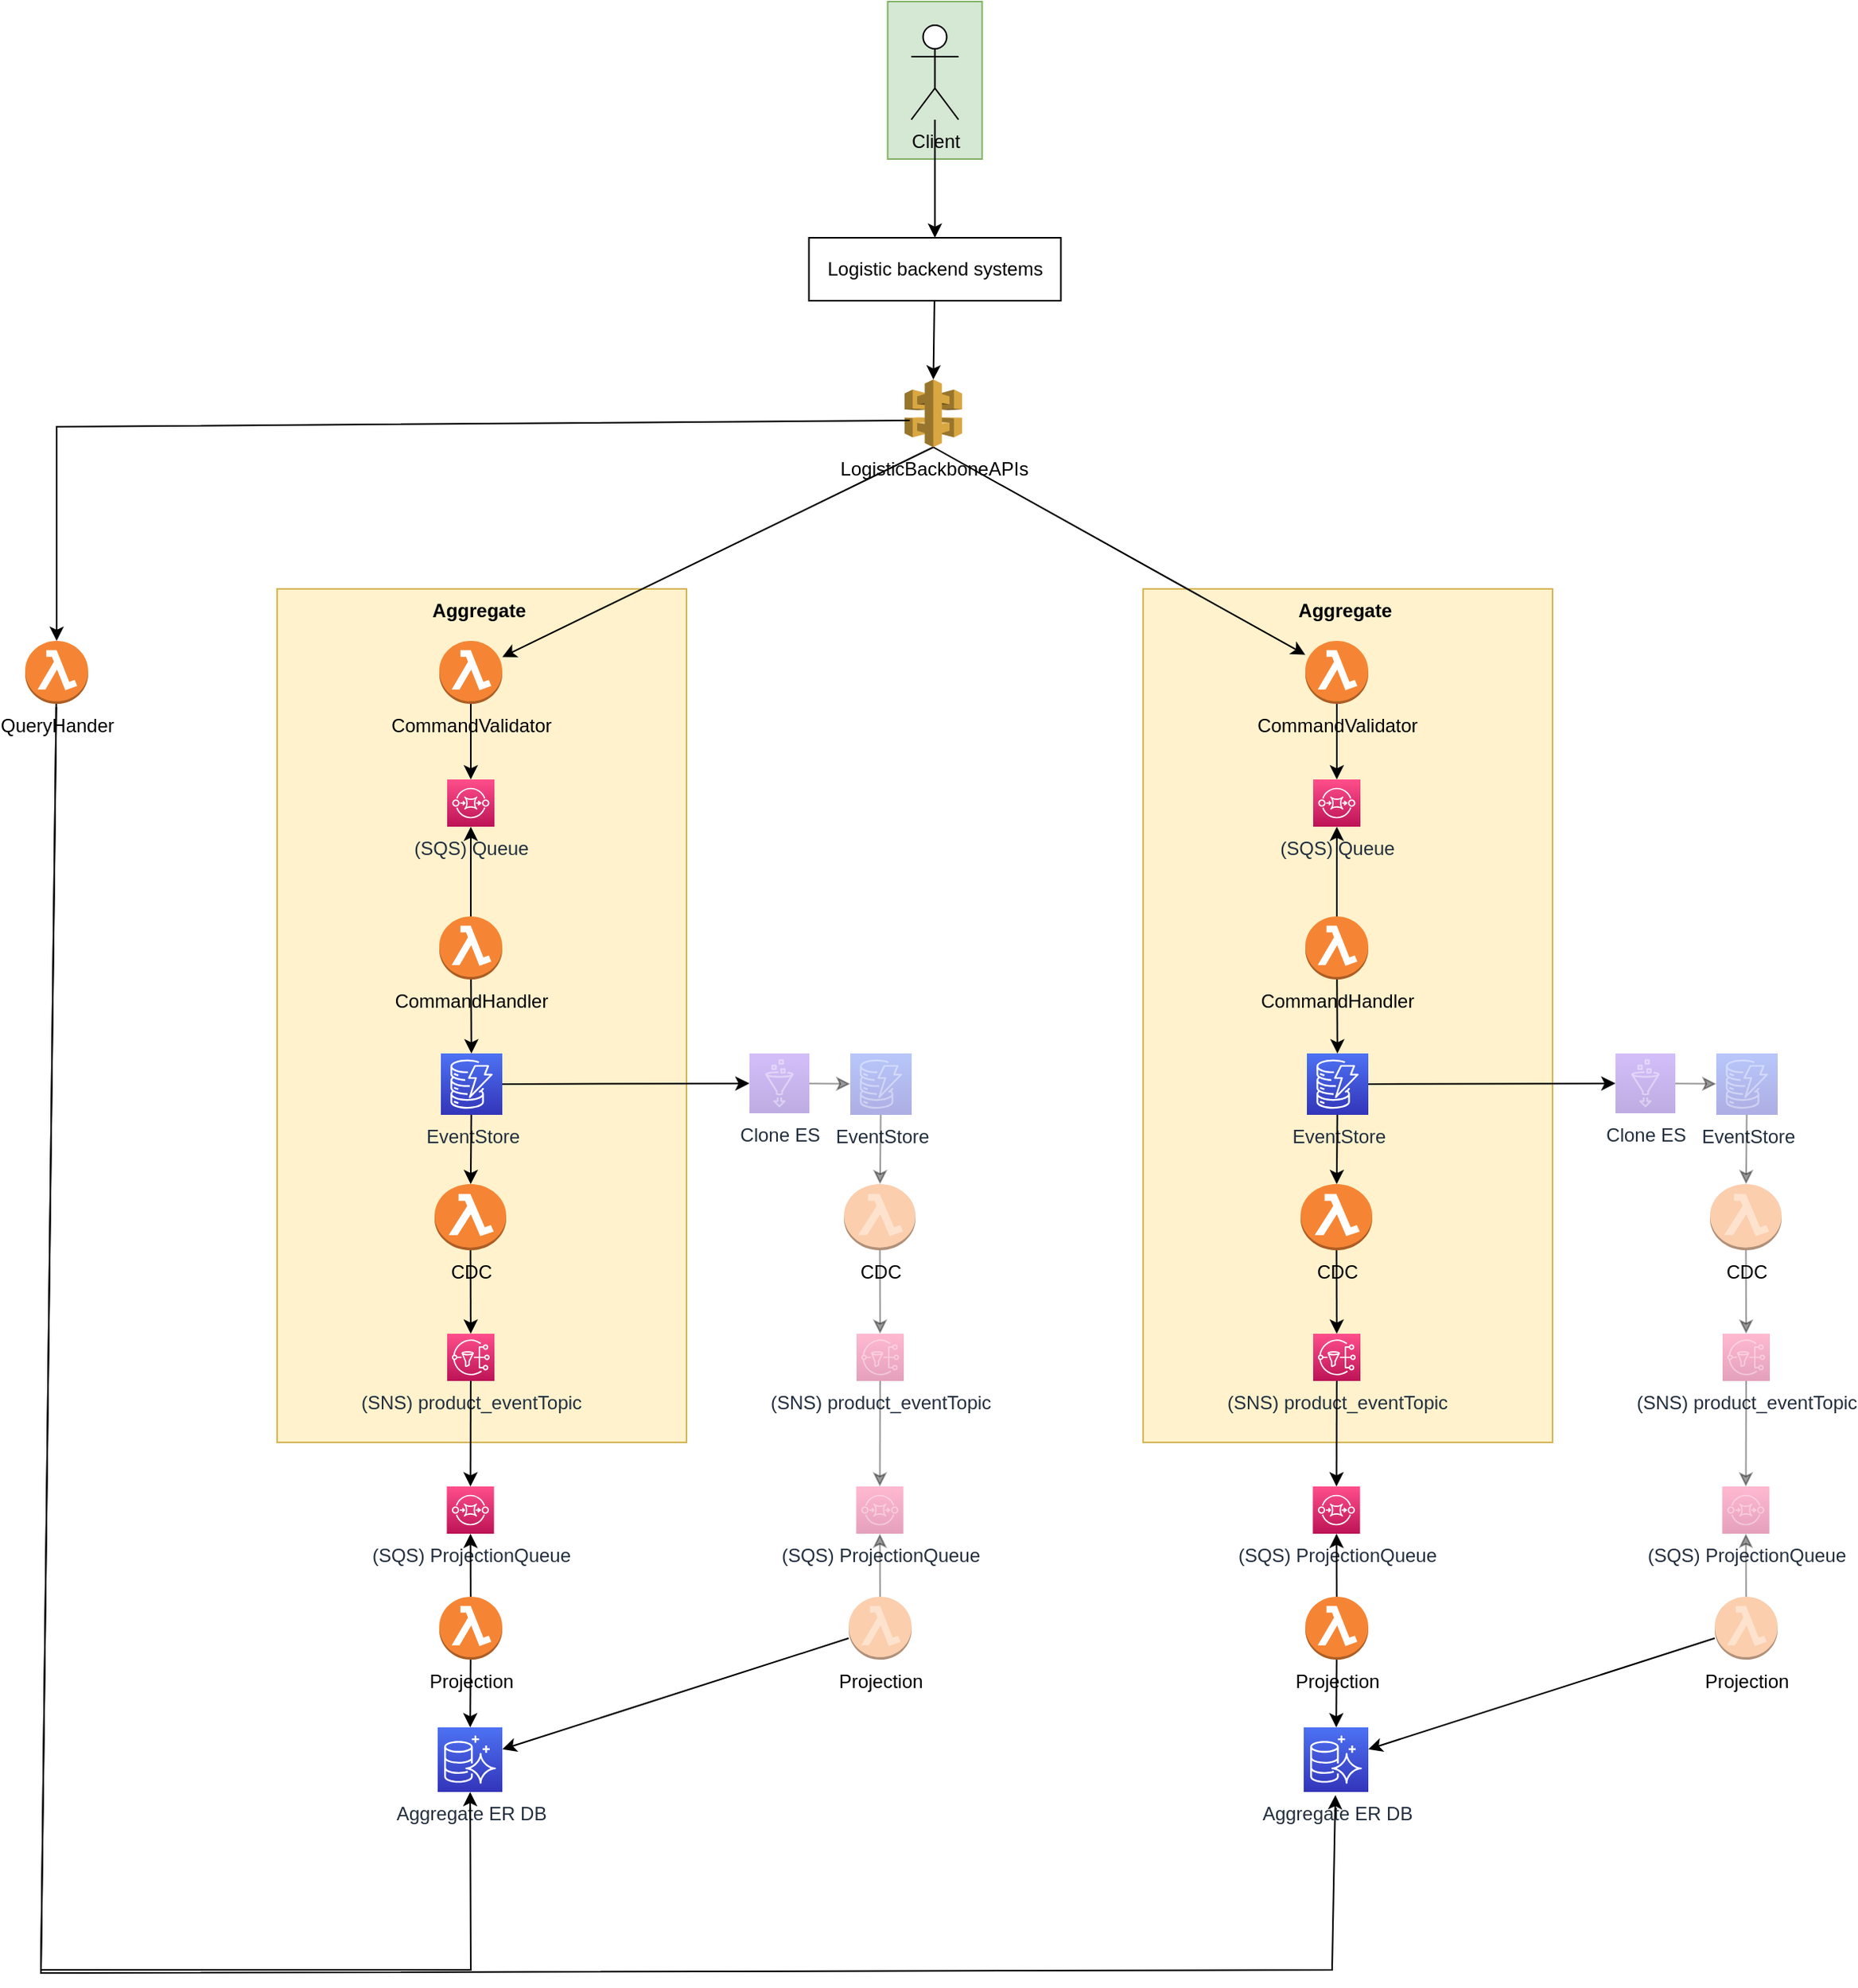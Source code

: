 <mxfile version="20.8.16" type="device" pages="3"><diagram id="5x2kywUxMenkvw83CUvy" name="HLA"><mxGraphModel dx="2261" dy="2048" grid="1" gridSize="10" guides="1" tooltips="1" connect="1" arrows="1" fold="1" page="1" pageScale="1" pageWidth="827" pageHeight="1169" math="0" shadow="0"><root><mxCell id="0"/><mxCell id="1" parent="0"/><mxCell id="TrUl5Dyiz0n0ba_ue9-3-1" value="" style="rounded=0;whiteSpace=wrap;html=1;verticalAlign=top;fillColor=#d5e8d4;strokeColor=#82b366;align=center;fontStyle=1" parent="1" vertex="1"><mxGeometry x="417.75" y="-40" width="60" height="100" as="geometry"/></mxCell><mxCell id="TrUl5Dyiz0n0ba_ue9-3-2" value="Logistic backend systems" style="rounded=0;whiteSpace=wrap;html=1;verticalAlign=middle;" parent="1" vertex="1"><mxGeometry x="367.75" y="110" width="160" height="40" as="geometry"/></mxCell><mxCell id="TrUl5Dyiz0n0ba_ue9-3-3" value="" style="edgeStyle=orthogonalEdgeStyle;rounded=0;orthogonalLoop=1;jettySize=auto;html=1;" parent="1" source="TrUl5Dyiz0n0ba_ue9-3-4" target="TrUl5Dyiz0n0ba_ue9-3-2" edge="1"><mxGeometry relative="1" as="geometry"/></mxCell><mxCell id="TrUl5Dyiz0n0ba_ue9-3-4" value="Client" style="shape=umlActor;verticalLabelPosition=bottom;verticalAlign=top;html=1;outlineConnect=0;labelBackgroundColor=none;fontSize=12;fontColor=#020302;" parent="1" vertex="1"><mxGeometry x="432.75" y="-25" width="30" height="60" as="geometry"/></mxCell><mxCell id="TrUl5Dyiz0n0ba_ue9-3-5" value="&lt;div style=&quot;&quot;&gt;&lt;span style=&quot;&quot;&gt;Aggregate&amp;nbsp;&lt;/span&gt;&lt;/div&gt;" style="rounded=0;whiteSpace=wrap;html=1;align=center;verticalAlign=top;labelBackgroundColor=none;fillColor=#fff2cc;strokeColor=#d6b656;fontStyle=1" parent="1" vertex="1"><mxGeometry x="30" y="333" width="260" height="542" as="geometry"/></mxCell><mxCell id="TrUl5Dyiz0n0ba_ue9-3-6" value="CDC" style="outlineConnect=0;dashed=0;verticalLabelPosition=bottom;verticalAlign=top;align=center;html=1;shape=mxgraph.aws3.lambda_function;fillColor=#F58534;gradientColor=none;" parent="1" vertex="1"><mxGeometry x="130" y="711" width="45.5" height="42" as="geometry"/></mxCell><mxCell id="TrUl5Dyiz0n0ba_ue9-3-7" value="CommandValidator" style="outlineConnect=0;dashed=0;verticalLabelPosition=bottom;verticalAlign=top;align=center;html=1;shape=mxgraph.aws3.lambda_function;fillColor=#F58534;gradientColor=none;" parent="1" vertex="1"><mxGeometry x="133" y="366" width="40" height="40" as="geometry"/></mxCell><mxCell id="TrUl5Dyiz0n0ba_ue9-3-8" value="(SQS) Queue" style="sketch=0;points=[[0,0,0],[0.25,0,0],[0.5,0,0],[0.75,0,0],[1,0,0],[0,1,0],[0.25,1,0],[0.5,1,0],[0.75,1,0],[1,1,0],[0,0.25,0],[0,0.5,0],[0,0.75,0],[1,0.25,0],[1,0.5,0],[1,0.75,0]];outlineConnect=0;fontColor=#232F3E;gradientColor=#FF4F8B;gradientDirection=north;fillColor=#BC1356;strokeColor=#ffffff;dashed=0;verticalLabelPosition=bottom;verticalAlign=top;align=center;html=1;fontSize=12;fontStyle=0;aspect=fixed;shape=mxgraph.aws4.resourceIcon;resIcon=mxgraph.aws4.sqs;" parent="1" vertex="1"><mxGeometry x="138" y="454" width="30" height="30" as="geometry"/></mxCell><mxCell id="TrUl5Dyiz0n0ba_ue9-3-9" value="(SNS) product_eventTopic" style="sketch=0;points=[[0,0,0],[0.25,0,0],[0.5,0,0],[0.75,0,0],[1,0,0],[0,1,0],[0.25,1,0],[0.5,1,0],[0.75,1,0],[1,1,0],[0,0.25,0],[0,0.5,0],[0,0.75,0],[1,0.25,0],[1,0.5,0],[1,0.75,0]];outlineConnect=0;fontColor=#232F3E;gradientColor=#FF4F8B;gradientDirection=north;fillColor=#BC1356;strokeColor=#ffffff;dashed=0;verticalLabelPosition=bottom;verticalAlign=top;align=center;html=1;fontSize=12;fontStyle=0;aspect=fixed;shape=mxgraph.aws4.resourceIcon;resIcon=mxgraph.aws4.sns;" parent="1" vertex="1"><mxGeometry x="138" y="806" width="30" height="30" as="geometry"/></mxCell><mxCell id="TrUl5Dyiz0n0ba_ue9-3-10" value="" style="endArrow=classic;html=1;rounded=0;exitX=0.5;exitY=1;exitDx=0;exitDy=0;exitPerimeter=0;" parent="1" source="TrUl5Dyiz0n0ba_ue9-3-13" target="TrUl5Dyiz0n0ba_ue9-3-7" edge="1"><mxGeometry width="50" height="50" relative="1" as="geometry"><mxPoint x="240" y="630" as="sourcePoint"/><mxPoint x="290" y="580" as="targetPoint"/></mxGeometry></mxCell><mxCell id="TrUl5Dyiz0n0ba_ue9-3-11" style="edgeStyle=orthogonalEdgeStyle;rounded=0;orthogonalLoop=1;jettySize=auto;html=1;exitX=0.5;exitY=1;exitDx=0;exitDy=0;" parent="1" edge="1"><mxGeometry relative="1" as="geometry"><mxPoint x="405" y="430" as="sourcePoint"/><mxPoint x="405" y="430" as="targetPoint"/></mxGeometry></mxCell><mxCell id="TrUl5Dyiz0n0ba_ue9-3-12" value="CommandHandler" style="outlineConnect=0;dashed=0;verticalLabelPosition=bottom;verticalAlign=top;align=center;html=1;shape=mxgraph.aws3.lambda_function;fillColor=#F58534;gradientColor=none;" parent="1" vertex="1"><mxGeometry x="133" y="541" width="40" height="40" as="geometry"/></mxCell><mxCell id="TrUl5Dyiz0n0ba_ue9-3-13" value="LogisticBackboneAPIs" style="outlineConnect=0;dashed=0;verticalLabelPosition=bottom;verticalAlign=top;align=center;html=1;shape=mxgraph.aws3.api_gateway;fillColor=#D9A741;gradientColor=none;" parent="1" vertex="1"><mxGeometry x="428.5" y="200" width="36.5" height="43" as="geometry"/></mxCell><mxCell id="TrUl5Dyiz0n0ba_ue9-3-14" value="" style="endArrow=classic;html=1;rounded=0;entryX=0.5;entryY=0;entryDx=0;entryDy=0;entryPerimeter=0;" parent="1" source="TrUl5Dyiz0n0ba_ue9-3-2" target="TrUl5Dyiz0n0ba_ue9-3-13" edge="1"><mxGeometry width="50" height="50" relative="1" as="geometry"><mxPoint x="684.75" y="200" as="sourcePoint"/><mxPoint x="507.75" y="170" as="targetPoint"/></mxGeometry></mxCell><mxCell id="TrUl5Dyiz0n0ba_ue9-3-15" value="" style="endArrow=classic;html=1;rounded=0;" parent="1" source="TrUl5Dyiz0n0ba_ue9-3-7" target="TrUl5Dyiz0n0ba_ue9-3-8" edge="1"><mxGeometry width="50" height="50" relative="1" as="geometry"><mxPoint x="40" y="623" as="sourcePoint"/><mxPoint x="90" y="573" as="targetPoint"/></mxGeometry></mxCell><mxCell id="TrUl5Dyiz0n0ba_ue9-3-17" value="" style="endArrow=classic;html=1;rounded=0;" parent="1" source="TrUl5Dyiz0n0ba_ue9-3-12" target="TrUl5Dyiz0n0ba_ue9-3-8" edge="1"><mxGeometry width="50" height="50" relative="1" as="geometry"><mxPoint x="200" y="667" as="sourcePoint"/><mxPoint x="250" y="617" as="targetPoint"/></mxGeometry></mxCell><mxCell id="TrUl5Dyiz0n0ba_ue9-3-18" value="EventStore" style="sketch=0;points=[[0,0,0],[0.25,0,0],[0.5,0,0],[0.75,0,0],[1,0,0],[0,1,0],[0.25,1,0],[0.5,1,0],[0.75,1,0],[1,1,0],[0,0.25,0],[0,0.5,0],[0,0.75,0],[1,0.25,0],[1,0.5,0],[1,0.75,0]];outlineConnect=0;fontColor=#232F3E;gradientColor=#4D72F3;gradientDirection=north;fillColor=#3334B9;strokeColor=#ffffff;dashed=0;verticalLabelPosition=bottom;verticalAlign=top;align=center;html=1;fontSize=12;fontStyle=0;aspect=fixed;shape=mxgraph.aws4.resourceIcon;resIcon=mxgraph.aws4.dynamodb;" parent="1" vertex="1"><mxGeometry x="134" y="628" width="39" height="39" as="geometry"/></mxCell><mxCell id="TrUl5Dyiz0n0ba_ue9-3-19" value="" style="endArrow=classic;html=1;rounded=0;" parent="1" source="TrUl5Dyiz0n0ba_ue9-3-12" target="TrUl5Dyiz0n0ba_ue9-3-18" edge="1"><mxGeometry width="50" height="50" relative="1" as="geometry"><mxPoint x="280" y="733" as="sourcePoint"/><mxPoint x="330" y="683" as="targetPoint"/></mxGeometry></mxCell><mxCell id="TrUl5Dyiz0n0ba_ue9-3-20" value="" style="endArrow=classic;html=1;rounded=0;" parent="1" source="TrUl5Dyiz0n0ba_ue9-3-18" target="TrUl5Dyiz0n0ba_ue9-3-6" edge="1"><mxGeometry width="50" height="50" relative="1" as="geometry"><mxPoint x="240" y="784" as="sourcePoint"/><mxPoint x="290" y="734" as="targetPoint"/></mxGeometry></mxCell><mxCell id="TrUl5Dyiz0n0ba_ue9-3-21" value="" style="endArrow=classic;html=1;rounded=0;" parent="1" source="TrUl5Dyiz0n0ba_ue9-3-6" target="TrUl5Dyiz0n0ba_ue9-3-9" edge="1"><mxGeometry width="50" height="50" relative="1" as="geometry"><mxPoint x="290" y="834" as="sourcePoint"/><mxPoint x="340" y="784" as="targetPoint"/></mxGeometry></mxCell><mxCell id="TrUl5Dyiz0n0ba_ue9-3-27" value="Aggregate ER DB" style="sketch=0;points=[[0,0,0],[0.25,0,0],[0.5,0,0],[0.75,0,0],[1,0,0],[0,1,0],[0.25,1,0],[0.5,1,0],[0.75,1,0],[1,1,0],[0,0.25,0],[0,0.5,0],[0,0.75,0],[1,0.25,0],[1,0.5,0],[1,0.75,0]];outlineConnect=0;fontColor=#232F3E;gradientColor=#4D72F3;gradientDirection=north;fillColor=#3334B9;strokeColor=#ffffff;dashed=0;verticalLabelPosition=bottom;verticalAlign=top;align=center;html=1;fontSize=12;fontStyle=0;aspect=fixed;shape=mxgraph.aws4.resourceIcon;resIcon=mxgraph.aws4.aurora;" parent="1" vertex="1"><mxGeometry x="132" y="1056" width="41" height="41" as="geometry"/></mxCell><mxCell id="TrUl5Dyiz0n0ba_ue9-3-29" value="Projection" style="outlineConnect=0;dashed=0;verticalLabelPosition=bottom;verticalAlign=top;align=center;html=1;shape=mxgraph.aws3.lambda_function;fillColor=#F58534;gradientColor=none;" parent="1" vertex="1"><mxGeometry x="133" y="973" width="40" height="40" as="geometry"/></mxCell><mxCell id="TrUl5Dyiz0n0ba_ue9-3-30" value="(SQS) ProjectionQueue" style="sketch=0;points=[[0,0,0],[0.25,0,0],[0.5,0,0],[0.75,0,0],[1,0,0],[0,1,0],[0.25,1,0],[0.5,1,0],[0.75,1,0],[1,1,0],[0,0.25,0],[0,0.5,0],[0,0.75,0],[1,0.25,0],[1,0.5,0],[1,0.75,0]];outlineConnect=0;fontColor=#232F3E;gradientColor=#FF4F8B;gradientDirection=north;fillColor=#BC1356;strokeColor=#ffffff;dashed=0;verticalLabelPosition=bottom;verticalAlign=top;align=center;html=1;fontSize=12;fontStyle=0;aspect=fixed;shape=mxgraph.aws4.resourceIcon;resIcon=mxgraph.aws4.sqs;" parent="1" vertex="1"><mxGeometry x="137.75" y="903" width="30" height="30" as="geometry"/></mxCell><mxCell id="TrUl5Dyiz0n0ba_ue9-3-32" value="" style="endArrow=classic;html=1;rounded=0;" parent="1" source="TrUl5Dyiz0n0ba_ue9-3-9" target="TrUl5Dyiz0n0ba_ue9-3-30" edge="1"><mxGeometry width="50" height="50" relative="1" as="geometry"><mxPoint x="-180" y="893" as="sourcePoint"/><mxPoint x="-130" y="843" as="targetPoint"/></mxGeometry></mxCell><mxCell id="TrUl5Dyiz0n0ba_ue9-3-33" value="" style="endArrow=classic;html=1;rounded=0;" parent="1" source="TrUl5Dyiz0n0ba_ue9-3-29" target="TrUl5Dyiz0n0ba_ue9-3-30" edge="1"><mxGeometry width="50" height="50" relative="1" as="geometry"><mxPoint x="-120" y="893" as="sourcePoint"/><mxPoint x="-70" y="843" as="targetPoint"/></mxGeometry></mxCell><mxCell id="TrUl5Dyiz0n0ba_ue9-3-34" value="" style="endArrow=classic;html=1;rounded=0;" parent="1" source="TrUl5Dyiz0n0ba_ue9-3-29" target="TrUl5Dyiz0n0ba_ue9-3-27" edge="1"><mxGeometry width="50" height="50" relative="1" as="geometry"><mxPoint x="-50" y="1133" as="sourcePoint"/><mxPoint y="1083" as="targetPoint"/></mxGeometry></mxCell><mxCell id="TrUl5Dyiz0n0ba_ue9-3-56" value="CDC" style="outlineConnect=0;dashed=0;verticalLabelPosition=bottom;verticalAlign=top;align=center;html=1;shape=mxgraph.aws3.lambda_function;fillColor=#F58534;gradientColor=none;opacity=40;" parent="1" vertex="1"><mxGeometry x="390" y="711" width="45.5" height="42" as="geometry"/></mxCell><mxCell id="TrUl5Dyiz0n0ba_ue9-3-57" value="(SNS) product_eventTopic" style="sketch=0;points=[[0,0,0],[0.25,0,0],[0.5,0,0],[0.75,0,0],[1,0,0],[0,1,0],[0.25,1,0],[0.5,1,0],[0.75,1,0],[1,1,0],[0,0.25,0],[0,0.5,0],[0,0.75,0],[1,0.25,0],[1,0.5,0],[1,0.75,0]];outlineConnect=0;fontColor=#232F3E;gradientColor=#FF4F8B;gradientDirection=north;fillColor=#BC1356;strokeColor=#ffffff;dashed=0;verticalLabelPosition=bottom;verticalAlign=top;align=center;html=1;fontSize=12;fontStyle=0;aspect=fixed;shape=mxgraph.aws4.resourceIcon;resIcon=mxgraph.aws4.sns;opacity=40;" parent="1" vertex="1"><mxGeometry x="398" y="806" width="30" height="30" as="geometry"/></mxCell><mxCell id="TrUl5Dyiz0n0ba_ue9-3-58" value="EventStore" style="sketch=0;points=[[0,0,0],[0.25,0,0],[0.5,0,0],[0.75,0,0],[1,0,0],[0,1,0],[0.25,1,0],[0.5,1,0],[0.75,1,0],[1,1,0],[0,0.25,0],[0,0.5,0],[0,0.75,0],[1,0.25,0],[1,0.5,0],[1,0.75,0]];outlineConnect=0;fontColor=#232F3E;gradientColor=#4D72F3;gradientDirection=north;fillColor=#3334B9;strokeColor=#ffffff;dashed=0;verticalLabelPosition=bottom;verticalAlign=top;align=center;html=1;fontSize=12;fontStyle=0;aspect=fixed;shape=mxgraph.aws4.resourceIcon;resIcon=mxgraph.aws4.dynamodb;opacity=40;" parent="1" vertex="1"><mxGeometry x="394" y="628" width="39" height="39" as="geometry"/></mxCell><mxCell id="TrUl5Dyiz0n0ba_ue9-3-59" value="" style="endArrow=classic;html=1;rounded=0;opacity=40;" parent="1" source="TrUl5Dyiz0n0ba_ue9-3-58" target="TrUl5Dyiz0n0ba_ue9-3-56" edge="1"><mxGeometry width="50" height="50" relative="1" as="geometry"><mxPoint x="500" y="784" as="sourcePoint"/><mxPoint x="550" y="734" as="targetPoint"/></mxGeometry></mxCell><mxCell id="TrUl5Dyiz0n0ba_ue9-3-60" value="" style="endArrow=classic;html=1;rounded=0;opacity=40;" parent="1" source="TrUl5Dyiz0n0ba_ue9-3-56" target="TrUl5Dyiz0n0ba_ue9-3-57" edge="1"><mxGeometry width="50" height="50" relative="1" as="geometry"><mxPoint x="550" y="834" as="sourcePoint"/><mxPoint x="600" y="784" as="targetPoint"/></mxGeometry></mxCell><mxCell id="TrUl5Dyiz0n0ba_ue9-3-61" value="Projection" style="outlineConnect=0;dashed=0;verticalLabelPosition=bottom;verticalAlign=top;align=center;html=1;shape=mxgraph.aws3.lambda_function;fillColor=#F58534;gradientColor=none;opacity=40;" parent="1" vertex="1"><mxGeometry x="393" y="973" width="40" height="40" as="geometry"/></mxCell><mxCell id="TrUl5Dyiz0n0ba_ue9-3-62" value="(SQS) ProjectionQueue" style="sketch=0;points=[[0,0,0],[0.25,0,0],[0.5,0,0],[0.75,0,0],[1,0,0],[0,1,0],[0.25,1,0],[0.5,1,0],[0.75,1,0],[1,1,0],[0,0.25,0],[0,0.5,0],[0,0.75,0],[1,0.25,0],[1,0.5,0],[1,0.75,0]];outlineConnect=0;fontColor=#232F3E;gradientColor=#FF4F8B;gradientDirection=north;fillColor=#BC1356;strokeColor=#ffffff;dashed=0;verticalLabelPosition=bottom;verticalAlign=top;align=center;html=1;fontSize=12;fontStyle=0;aspect=fixed;shape=mxgraph.aws4.resourceIcon;resIcon=mxgraph.aws4.sqs;opacity=40;" parent="1" vertex="1"><mxGeometry x="397.75" y="903" width="30" height="30" as="geometry"/></mxCell><mxCell id="TrUl5Dyiz0n0ba_ue9-3-63" value="" style="endArrow=classic;html=1;rounded=0;opacity=40;" parent="1" source="TrUl5Dyiz0n0ba_ue9-3-57" target="TrUl5Dyiz0n0ba_ue9-3-62" edge="1"><mxGeometry width="50" height="50" relative="1" as="geometry"><mxPoint x="80" y="893" as="sourcePoint"/><mxPoint x="130" y="843" as="targetPoint"/></mxGeometry></mxCell><mxCell id="TrUl5Dyiz0n0ba_ue9-3-64" value="" style="endArrow=classic;html=1;rounded=0;opacity=40;" parent="1" source="TrUl5Dyiz0n0ba_ue9-3-61" target="TrUl5Dyiz0n0ba_ue9-3-62" edge="1"><mxGeometry width="50" height="50" relative="1" as="geometry"><mxPoint x="140" y="893" as="sourcePoint"/><mxPoint x="190" y="843" as="targetPoint"/></mxGeometry></mxCell><mxCell id="TrUl5Dyiz0n0ba_ue9-3-65" value="Clone ES" style="sketch=0;points=[[0,0,0],[0.25,0,0],[0.5,0,0],[0.75,0,0],[1,0,0],[0,1,0],[0.25,1,0],[0.5,1,0],[0.75,1,0],[1,1,0],[0,0.25,0],[0,0.5,0],[0,0.75,0],[1,0.25,0],[1,0.5,0],[1,0.75,0]];outlineConnect=0;fontColor=#232F3E;gradientColor=#945DF2;gradientDirection=north;fillColor=#5A30B5;strokeColor=#ffffff;dashed=0;verticalLabelPosition=bottom;verticalAlign=top;align=center;html=1;fontSize=12;fontStyle=0;aspect=fixed;shape=mxgraph.aws4.resourceIcon;resIcon=mxgraph.aws4.glue;opacity=40;" parent="1" vertex="1"><mxGeometry x="330" y="628" width="38" height="38" as="geometry"/></mxCell><mxCell id="TrUl5Dyiz0n0ba_ue9-3-66" value="" style="endArrow=classic;html=1;rounded=0;opacity=40;" parent="1" source="TrUl5Dyiz0n0ba_ue9-3-65" target="TrUl5Dyiz0n0ba_ue9-3-58" edge="1"><mxGeometry width="50" height="50" relative="1" as="geometry"><mxPoint x="480" y="570" as="sourcePoint"/><mxPoint x="530" y="520" as="targetPoint"/></mxGeometry></mxCell><mxCell id="TrUl5Dyiz0n0ba_ue9-3-67" value="" style="endArrow=classic;html=1;rounded=0;" parent="1" source="TrUl5Dyiz0n0ba_ue9-3-18" target="TrUl5Dyiz0n0ba_ue9-3-65" edge="1"><mxGeometry width="50" height="50" relative="1" as="geometry"><mxPoint x="-80" y="530" as="sourcePoint"/><mxPoint x="-30" y="480" as="targetPoint"/></mxGeometry></mxCell><mxCell id="TrUl5Dyiz0n0ba_ue9-3-68" value="" style="endArrow=classic;html=1;rounded=0;" parent="1" source="TrUl5Dyiz0n0ba_ue9-3-61" target="TrUl5Dyiz0n0ba_ue9-3-27" edge="1"><mxGeometry width="50" height="50" relative="1" as="geometry"><mxPoint x="-50" y="1110" as="sourcePoint"/><mxPoint y="1060" as="targetPoint"/></mxGeometry></mxCell><mxCell id="EmPoF6ErHUdxnVNqhUAB-1" value="QueryHander" style="outlineConnect=0;dashed=0;verticalLabelPosition=bottom;verticalAlign=top;align=center;html=1;shape=mxgraph.aws3.lambda_function;fillColor=#F58534;gradientColor=none;" parent="1" vertex="1"><mxGeometry x="-130" y="366" width="40" height="40" as="geometry"/></mxCell><mxCell id="EmPoF6ErHUdxnVNqhUAB-2" value="" style="endArrow=classic;html=1;rounded=0;exitX=0.089;exitY=0.605;exitDx=0;exitDy=0;exitPerimeter=0;" parent="1" source="TrUl5Dyiz0n0ba_ue9-3-13" target="EmPoF6ErHUdxnVNqhUAB-1" edge="1"><mxGeometry width="50" height="50" relative="1" as="geometry"><mxPoint x="-150" y="290" as="sourcePoint"/><mxPoint x="-100" y="240" as="targetPoint"/><Array as="points"><mxPoint x="-110" y="230"/></Array></mxGeometry></mxCell><mxCell id="EmPoF6ErHUdxnVNqhUAB-3" value="" style="endArrow=classic;html=1;rounded=0;" parent="1" source="EmPoF6ErHUdxnVNqhUAB-1" target="TrUl5Dyiz0n0ba_ue9-3-27" edge="1"><mxGeometry width="50" height="50" relative="1" as="geometry"><mxPoint x="-200" y="690" as="sourcePoint"/><mxPoint x="-150" y="640" as="targetPoint"/><Array as="points"><mxPoint x="-120" y="1210"/><mxPoint x="153" y="1210"/></Array></mxGeometry></mxCell><mxCell id="EmPoF6ErHUdxnVNqhUAB-4" value="&lt;div style=&quot;&quot;&gt;&lt;span style=&quot;&quot;&gt;Aggregate&amp;nbsp;&lt;/span&gt;&lt;/div&gt;" style="rounded=0;whiteSpace=wrap;html=1;align=center;verticalAlign=top;labelBackgroundColor=none;fillColor=#fff2cc;strokeColor=#d6b656;fontStyle=1" parent="1" vertex="1"><mxGeometry x="580" y="333" width="260" height="542" as="geometry"/></mxCell><mxCell id="EmPoF6ErHUdxnVNqhUAB-5" value="CDC" style="outlineConnect=0;dashed=0;verticalLabelPosition=bottom;verticalAlign=top;align=center;html=1;shape=mxgraph.aws3.lambda_function;fillColor=#F58534;gradientColor=none;" parent="1" vertex="1"><mxGeometry x="680" y="711" width="45.5" height="42" as="geometry"/></mxCell><mxCell id="EmPoF6ErHUdxnVNqhUAB-6" value="CommandValidator" style="outlineConnect=0;dashed=0;verticalLabelPosition=bottom;verticalAlign=top;align=center;html=1;shape=mxgraph.aws3.lambda_function;fillColor=#F58534;gradientColor=none;" parent="1" vertex="1"><mxGeometry x="683" y="366" width="40" height="40" as="geometry"/></mxCell><mxCell id="EmPoF6ErHUdxnVNqhUAB-7" value="(SQS) Queue" style="sketch=0;points=[[0,0,0],[0.25,0,0],[0.5,0,0],[0.75,0,0],[1,0,0],[0,1,0],[0.25,1,0],[0.5,1,0],[0.75,1,0],[1,1,0],[0,0.25,0],[0,0.5,0],[0,0.75,0],[1,0.25,0],[1,0.5,0],[1,0.75,0]];outlineConnect=0;fontColor=#232F3E;gradientColor=#FF4F8B;gradientDirection=north;fillColor=#BC1356;strokeColor=#ffffff;dashed=0;verticalLabelPosition=bottom;verticalAlign=top;align=center;html=1;fontSize=12;fontStyle=0;aspect=fixed;shape=mxgraph.aws4.resourceIcon;resIcon=mxgraph.aws4.sqs;" parent="1" vertex="1"><mxGeometry x="688" y="454" width="30" height="30" as="geometry"/></mxCell><mxCell id="EmPoF6ErHUdxnVNqhUAB-8" value="(SNS) product_eventTopic" style="sketch=0;points=[[0,0,0],[0.25,0,0],[0.5,0,0],[0.75,0,0],[1,0,0],[0,1,0],[0.25,1,0],[0.5,1,0],[0.75,1,0],[1,1,0],[0,0.25,0],[0,0.5,0],[0,0.75,0],[1,0.25,0],[1,0.5,0],[1,0.75,0]];outlineConnect=0;fontColor=#232F3E;gradientColor=#FF4F8B;gradientDirection=north;fillColor=#BC1356;strokeColor=#ffffff;dashed=0;verticalLabelPosition=bottom;verticalAlign=top;align=center;html=1;fontSize=12;fontStyle=0;aspect=fixed;shape=mxgraph.aws4.resourceIcon;resIcon=mxgraph.aws4.sns;" parent="1" vertex="1"><mxGeometry x="688" y="806" width="30" height="30" as="geometry"/></mxCell><mxCell id="EmPoF6ErHUdxnVNqhUAB-9" style="edgeStyle=orthogonalEdgeStyle;rounded=0;orthogonalLoop=1;jettySize=auto;html=1;exitX=0.5;exitY=1;exitDx=0;exitDy=0;" parent="1" edge="1"><mxGeometry relative="1" as="geometry"><mxPoint x="955" y="430" as="sourcePoint"/><mxPoint x="955" y="430" as="targetPoint"/></mxGeometry></mxCell><mxCell id="EmPoF6ErHUdxnVNqhUAB-10" value="CommandHandler" style="outlineConnect=0;dashed=0;verticalLabelPosition=bottom;verticalAlign=top;align=center;html=1;shape=mxgraph.aws3.lambda_function;fillColor=#F58534;gradientColor=none;" parent="1" vertex="1"><mxGeometry x="683" y="541" width="40" height="40" as="geometry"/></mxCell><mxCell id="EmPoF6ErHUdxnVNqhUAB-11" value="" style="endArrow=classic;html=1;rounded=0;" parent="1" source="EmPoF6ErHUdxnVNqhUAB-6" target="EmPoF6ErHUdxnVNqhUAB-7" edge="1"><mxGeometry width="50" height="50" relative="1" as="geometry"><mxPoint x="590" y="623" as="sourcePoint"/><mxPoint x="640" y="573" as="targetPoint"/></mxGeometry></mxCell><mxCell id="EmPoF6ErHUdxnVNqhUAB-12" value="" style="endArrow=classic;html=1;rounded=0;" parent="1" source="EmPoF6ErHUdxnVNqhUAB-10" target="EmPoF6ErHUdxnVNqhUAB-7" edge="1"><mxGeometry width="50" height="50" relative="1" as="geometry"><mxPoint x="750" y="667" as="sourcePoint"/><mxPoint x="800" y="617" as="targetPoint"/></mxGeometry></mxCell><mxCell id="EmPoF6ErHUdxnVNqhUAB-13" value="EventStore" style="sketch=0;points=[[0,0,0],[0.25,0,0],[0.5,0,0],[0.75,0,0],[1,0,0],[0,1,0],[0.25,1,0],[0.5,1,0],[0.75,1,0],[1,1,0],[0,0.25,0],[0,0.5,0],[0,0.75,0],[1,0.25,0],[1,0.5,0],[1,0.75,0]];outlineConnect=0;fontColor=#232F3E;gradientColor=#4D72F3;gradientDirection=north;fillColor=#3334B9;strokeColor=#ffffff;dashed=0;verticalLabelPosition=bottom;verticalAlign=top;align=center;html=1;fontSize=12;fontStyle=0;aspect=fixed;shape=mxgraph.aws4.resourceIcon;resIcon=mxgraph.aws4.dynamodb;" parent="1" vertex="1"><mxGeometry x="684" y="628" width="39" height="39" as="geometry"/></mxCell><mxCell id="EmPoF6ErHUdxnVNqhUAB-14" value="" style="endArrow=classic;html=1;rounded=0;" parent="1" source="EmPoF6ErHUdxnVNqhUAB-10" target="EmPoF6ErHUdxnVNqhUAB-13" edge="1"><mxGeometry width="50" height="50" relative="1" as="geometry"><mxPoint x="830" y="733" as="sourcePoint"/><mxPoint x="880" y="683" as="targetPoint"/></mxGeometry></mxCell><mxCell id="EmPoF6ErHUdxnVNqhUAB-15" value="" style="endArrow=classic;html=1;rounded=0;" parent="1" source="EmPoF6ErHUdxnVNqhUAB-13" target="EmPoF6ErHUdxnVNqhUAB-5" edge="1"><mxGeometry width="50" height="50" relative="1" as="geometry"><mxPoint x="790" y="784" as="sourcePoint"/><mxPoint x="840" y="734" as="targetPoint"/></mxGeometry></mxCell><mxCell id="EmPoF6ErHUdxnVNqhUAB-16" value="" style="endArrow=classic;html=1;rounded=0;" parent="1" source="EmPoF6ErHUdxnVNqhUAB-5" target="EmPoF6ErHUdxnVNqhUAB-8" edge="1"><mxGeometry width="50" height="50" relative="1" as="geometry"><mxPoint x="840" y="834" as="sourcePoint"/><mxPoint x="890" y="784" as="targetPoint"/></mxGeometry></mxCell><mxCell id="EmPoF6ErHUdxnVNqhUAB-17" value="Aggregate ER DB" style="sketch=0;points=[[0,0,0],[0.25,0,0],[0.5,0,0],[0.75,0,0],[1,0,0],[0,1,0],[0.25,1,0],[0.5,1,0],[0.75,1,0],[1,1,0],[0,0.25,0],[0,0.5,0],[0,0.75,0],[1,0.25,0],[1,0.5,0],[1,0.75,0]];outlineConnect=0;fontColor=#232F3E;gradientColor=#4D72F3;gradientDirection=north;fillColor=#3334B9;strokeColor=#ffffff;dashed=0;verticalLabelPosition=bottom;verticalAlign=top;align=center;html=1;fontSize=12;fontStyle=0;aspect=fixed;shape=mxgraph.aws4.resourceIcon;resIcon=mxgraph.aws4.aurora;" parent="1" vertex="1"><mxGeometry x="682" y="1056" width="41" height="41" as="geometry"/></mxCell><mxCell id="EmPoF6ErHUdxnVNqhUAB-18" value="Projection" style="outlineConnect=0;dashed=0;verticalLabelPosition=bottom;verticalAlign=top;align=center;html=1;shape=mxgraph.aws3.lambda_function;fillColor=#F58534;gradientColor=none;" parent="1" vertex="1"><mxGeometry x="683" y="973" width="40" height="40" as="geometry"/></mxCell><mxCell id="EmPoF6ErHUdxnVNqhUAB-19" value="(SQS) ProjectionQueue" style="sketch=0;points=[[0,0,0],[0.25,0,0],[0.5,0,0],[0.75,0,0],[1,0,0],[0,1,0],[0.25,1,0],[0.5,1,0],[0.75,1,0],[1,1,0],[0,0.25,0],[0,0.5,0],[0,0.75,0],[1,0.25,0],[1,0.5,0],[1,0.75,0]];outlineConnect=0;fontColor=#232F3E;gradientColor=#FF4F8B;gradientDirection=north;fillColor=#BC1356;strokeColor=#ffffff;dashed=0;verticalLabelPosition=bottom;verticalAlign=top;align=center;html=1;fontSize=12;fontStyle=0;aspect=fixed;shape=mxgraph.aws4.resourceIcon;resIcon=mxgraph.aws4.sqs;" parent="1" vertex="1"><mxGeometry x="687.75" y="903" width="30" height="30" as="geometry"/></mxCell><mxCell id="EmPoF6ErHUdxnVNqhUAB-20" value="" style="endArrow=classic;html=1;rounded=0;" parent="1" source="EmPoF6ErHUdxnVNqhUAB-8" target="EmPoF6ErHUdxnVNqhUAB-19" edge="1"><mxGeometry width="50" height="50" relative="1" as="geometry"><mxPoint x="370" y="893" as="sourcePoint"/><mxPoint x="420" y="843" as="targetPoint"/></mxGeometry></mxCell><mxCell id="EmPoF6ErHUdxnVNqhUAB-21" value="" style="endArrow=classic;html=1;rounded=0;" parent="1" source="EmPoF6ErHUdxnVNqhUAB-18" target="EmPoF6ErHUdxnVNqhUAB-19" edge="1"><mxGeometry width="50" height="50" relative="1" as="geometry"><mxPoint x="430" y="893" as="sourcePoint"/><mxPoint x="480" y="843" as="targetPoint"/></mxGeometry></mxCell><mxCell id="EmPoF6ErHUdxnVNqhUAB-22" value="" style="endArrow=classic;html=1;rounded=0;" parent="1" source="EmPoF6ErHUdxnVNqhUAB-18" target="EmPoF6ErHUdxnVNqhUAB-17" edge="1"><mxGeometry width="50" height="50" relative="1" as="geometry"><mxPoint x="500" y="1133" as="sourcePoint"/><mxPoint x="550" y="1083" as="targetPoint"/></mxGeometry></mxCell><mxCell id="EmPoF6ErHUdxnVNqhUAB-23" value="CDC" style="outlineConnect=0;dashed=0;verticalLabelPosition=bottom;verticalAlign=top;align=center;html=1;shape=mxgraph.aws3.lambda_function;fillColor=#F58534;gradientColor=none;opacity=40;" parent="1" vertex="1"><mxGeometry x="940" y="711" width="45.5" height="42" as="geometry"/></mxCell><mxCell id="EmPoF6ErHUdxnVNqhUAB-24" value="(SNS) product_eventTopic" style="sketch=0;points=[[0,0,0],[0.25,0,0],[0.5,0,0],[0.75,0,0],[1,0,0],[0,1,0],[0.25,1,0],[0.5,1,0],[0.75,1,0],[1,1,0],[0,0.25,0],[0,0.5,0],[0,0.75,0],[1,0.25,0],[1,0.5,0],[1,0.75,0]];outlineConnect=0;fontColor=#232F3E;gradientColor=#FF4F8B;gradientDirection=north;fillColor=#BC1356;strokeColor=#ffffff;dashed=0;verticalLabelPosition=bottom;verticalAlign=top;align=center;html=1;fontSize=12;fontStyle=0;aspect=fixed;shape=mxgraph.aws4.resourceIcon;resIcon=mxgraph.aws4.sns;opacity=40;" parent="1" vertex="1"><mxGeometry x="948" y="806" width="30" height="30" as="geometry"/></mxCell><mxCell id="EmPoF6ErHUdxnVNqhUAB-25" value="EventStore" style="sketch=0;points=[[0,0,0],[0.25,0,0],[0.5,0,0],[0.75,0,0],[1,0,0],[0,1,0],[0.25,1,0],[0.5,1,0],[0.75,1,0],[1,1,0],[0,0.25,0],[0,0.5,0],[0,0.75,0],[1,0.25,0],[1,0.5,0],[1,0.75,0]];outlineConnect=0;fontColor=#232F3E;gradientColor=#4D72F3;gradientDirection=north;fillColor=#3334B9;strokeColor=#ffffff;dashed=0;verticalLabelPosition=bottom;verticalAlign=top;align=center;html=1;fontSize=12;fontStyle=0;aspect=fixed;shape=mxgraph.aws4.resourceIcon;resIcon=mxgraph.aws4.dynamodb;opacity=40;" parent="1" vertex="1"><mxGeometry x="944" y="628" width="39" height="39" as="geometry"/></mxCell><mxCell id="EmPoF6ErHUdxnVNqhUAB-26" value="" style="endArrow=classic;html=1;rounded=0;opacity=40;" parent="1" source="EmPoF6ErHUdxnVNqhUAB-25" target="EmPoF6ErHUdxnVNqhUAB-23" edge="1"><mxGeometry width="50" height="50" relative="1" as="geometry"><mxPoint x="1050" y="784" as="sourcePoint"/><mxPoint x="1100" y="734" as="targetPoint"/></mxGeometry></mxCell><mxCell id="EmPoF6ErHUdxnVNqhUAB-27" value="" style="endArrow=classic;html=1;rounded=0;opacity=40;" parent="1" source="EmPoF6ErHUdxnVNqhUAB-23" target="EmPoF6ErHUdxnVNqhUAB-24" edge="1"><mxGeometry width="50" height="50" relative="1" as="geometry"><mxPoint x="1100" y="834" as="sourcePoint"/><mxPoint x="1150" y="784" as="targetPoint"/></mxGeometry></mxCell><mxCell id="EmPoF6ErHUdxnVNqhUAB-28" value="Projection" style="outlineConnect=0;dashed=0;verticalLabelPosition=bottom;verticalAlign=top;align=center;html=1;shape=mxgraph.aws3.lambda_function;fillColor=#F58534;gradientColor=none;opacity=40;" parent="1" vertex="1"><mxGeometry x="943" y="973" width="40" height="40" as="geometry"/></mxCell><mxCell id="EmPoF6ErHUdxnVNqhUAB-29" value="(SQS) ProjectionQueue" style="sketch=0;points=[[0,0,0],[0.25,0,0],[0.5,0,0],[0.75,0,0],[1,0,0],[0,1,0],[0.25,1,0],[0.5,1,0],[0.75,1,0],[1,1,0],[0,0.25,0],[0,0.5,0],[0,0.75,0],[1,0.25,0],[1,0.5,0],[1,0.75,0]];outlineConnect=0;fontColor=#232F3E;gradientColor=#FF4F8B;gradientDirection=north;fillColor=#BC1356;strokeColor=#ffffff;dashed=0;verticalLabelPosition=bottom;verticalAlign=top;align=center;html=1;fontSize=12;fontStyle=0;aspect=fixed;shape=mxgraph.aws4.resourceIcon;resIcon=mxgraph.aws4.sqs;opacity=40;" parent="1" vertex="1"><mxGeometry x="947.75" y="903" width="30" height="30" as="geometry"/></mxCell><mxCell id="EmPoF6ErHUdxnVNqhUAB-30" value="" style="endArrow=classic;html=1;rounded=0;opacity=40;" parent="1" source="EmPoF6ErHUdxnVNqhUAB-24" target="EmPoF6ErHUdxnVNqhUAB-29" edge="1"><mxGeometry width="50" height="50" relative="1" as="geometry"><mxPoint x="630" y="893" as="sourcePoint"/><mxPoint x="680" y="843" as="targetPoint"/></mxGeometry></mxCell><mxCell id="EmPoF6ErHUdxnVNqhUAB-31" value="" style="endArrow=classic;html=1;rounded=0;opacity=40;" parent="1" source="EmPoF6ErHUdxnVNqhUAB-28" target="EmPoF6ErHUdxnVNqhUAB-29" edge="1"><mxGeometry width="50" height="50" relative="1" as="geometry"><mxPoint x="690" y="893" as="sourcePoint"/><mxPoint x="740" y="843" as="targetPoint"/></mxGeometry></mxCell><mxCell id="EmPoF6ErHUdxnVNqhUAB-32" value="Clone ES" style="sketch=0;points=[[0,0,0],[0.25,0,0],[0.5,0,0],[0.75,0,0],[1,0,0],[0,1,0],[0.25,1,0],[0.5,1,0],[0.75,1,0],[1,1,0],[0,0.25,0],[0,0.5,0],[0,0.75,0],[1,0.25,0],[1,0.5,0],[1,0.75,0]];outlineConnect=0;fontColor=#232F3E;gradientColor=#945DF2;gradientDirection=north;fillColor=#5A30B5;strokeColor=#ffffff;dashed=0;verticalLabelPosition=bottom;verticalAlign=top;align=center;html=1;fontSize=12;fontStyle=0;aspect=fixed;shape=mxgraph.aws4.resourceIcon;resIcon=mxgraph.aws4.glue;opacity=40;" parent="1" vertex="1"><mxGeometry x="880" y="628" width="38" height="38" as="geometry"/></mxCell><mxCell id="EmPoF6ErHUdxnVNqhUAB-33" value="" style="endArrow=classic;html=1;rounded=0;opacity=40;" parent="1" source="EmPoF6ErHUdxnVNqhUAB-32" target="EmPoF6ErHUdxnVNqhUAB-25" edge="1"><mxGeometry width="50" height="50" relative="1" as="geometry"><mxPoint x="1030" y="570" as="sourcePoint"/><mxPoint x="1080" y="520" as="targetPoint"/></mxGeometry></mxCell><mxCell id="EmPoF6ErHUdxnVNqhUAB-34" value="" style="endArrow=classic;html=1;rounded=0;" parent="1" source="EmPoF6ErHUdxnVNqhUAB-13" target="EmPoF6ErHUdxnVNqhUAB-32" edge="1"><mxGeometry width="50" height="50" relative="1" as="geometry"><mxPoint x="470" y="530" as="sourcePoint"/><mxPoint x="520" y="480" as="targetPoint"/></mxGeometry></mxCell><mxCell id="EmPoF6ErHUdxnVNqhUAB-35" value="" style="endArrow=classic;html=1;rounded=0;" parent="1" source="EmPoF6ErHUdxnVNqhUAB-28" target="EmPoF6ErHUdxnVNqhUAB-17" edge="1"><mxGeometry width="50" height="50" relative="1" as="geometry"><mxPoint x="500" y="1110" as="sourcePoint"/><mxPoint x="550" y="1060" as="targetPoint"/></mxGeometry></mxCell><mxCell id="EmPoF6ErHUdxnVNqhUAB-38" value="" style="endArrow=classic;html=1;rounded=0;exitX=0.5;exitY=1;exitDx=0;exitDy=0;exitPerimeter=0;" parent="1" source="TrUl5Dyiz0n0ba_ue9-3-13" target="EmPoF6ErHUdxnVNqhUAB-6" edge="1"><mxGeometry width="50" height="50" relative="1" as="geometry"><mxPoint x="660" y="220" as="sourcePoint"/><mxPoint x="710" y="170" as="targetPoint"/></mxGeometry></mxCell><mxCell id="EmPoF6ErHUdxnVNqhUAB-39" value="" style="endArrow=classic;html=1;rounded=0;" parent="1" edge="1"><mxGeometry width="50" height="50" relative="1" as="geometry"><mxPoint x="-110.243" y="408" as="sourcePoint"/><mxPoint x="702.085" y="1099" as="targetPoint"/><Array as="points"><mxPoint x="-120" y="1212"/><mxPoint x="700" y="1210"/></Array></mxGeometry></mxCell></root></mxGraphModel></diagram><diagram name="AS-IS" id="_CorrVNW43J30IzqtoHq"><mxGraphModel dx="2261" dy="879" grid="1" gridSize="10" guides="1" tooltips="1" connect="1" arrows="1" fold="1" page="1" pageScale="1" pageWidth="827" pageHeight="1169" math="0" shadow="0"><root><mxCell id="0"/><mxCell id="1" parent="0"/><mxCell id="UUb-9pHu-5IQG94UKWgO-1" value="" style="rounded=0;whiteSpace=wrap;html=1;verticalAlign=top;fillColor=#d5e8d4;strokeColor=#82b366;align=center;fontStyle=1" parent="1" vertex="1"><mxGeometry x="123" y="50" width="60" height="100" as="geometry"/></mxCell><mxCell id="UUb-9pHu-5IQG94UKWgO-2" value="Logistic backend systems" style="rounded=0;whiteSpace=wrap;html=1;verticalAlign=middle;" parent="1" vertex="1"><mxGeometry x="73" y="200" width="160" height="40" as="geometry"/></mxCell><mxCell id="UUb-9pHu-5IQG94UKWgO-40" value="" style="edgeStyle=orthogonalEdgeStyle;rounded=0;orthogonalLoop=1;jettySize=auto;html=1;" parent="1" source="UUb-9pHu-5IQG94UKWgO-4" target="UUb-9pHu-5IQG94UKWgO-2" edge="1"><mxGeometry relative="1" as="geometry"/></mxCell><mxCell id="UUb-9pHu-5IQG94UKWgO-4" value="Client" style="shape=umlActor;verticalLabelPosition=bottom;verticalAlign=top;html=1;outlineConnect=0;labelBackgroundColor=none;fontSize=12;fontColor=#020302;" parent="1" vertex="1"><mxGeometry x="138" y="65" width="30" height="60" as="geometry"/></mxCell><mxCell id="UUb-9pHu-5IQG94UKWgO-10" value="&lt;div style=&quot;&quot;&gt;&lt;span style=&quot;&quot;&gt;Product Aggregate&amp;nbsp;&lt;/span&gt;&lt;/div&gt;" style="rounded=0;whiteSpace=wrap;html=1;align=center;verticalAlign=top;labelBackgroundColor=none;fillColor=#fff2cc;strokeColor=#d6b656;fontStyle=1" parent="1" vertex="1"><mxGeometry x="30" y="332" width="370" height="530" as="geometry"/></mxCell><mxCell id="UUb-9pHu-5IQG94UKWgO-11" value="CDC" style="outlineConnect=0;dashed=0;verticalLabelPosition=bottom;verticalAlign=top;align=center;html=1;shape=mxgraph.aws3.lambda_function;fillColor=#F58534;gradientColor=none;" parent="1" vertex="1"><mxGeometry x="130" y="698" width="45.5" height="42" as="geometry"/></mxCell><mxCell id="UUb-9pHu-5IQG94UKWgO-13" value="CommandValidator" style="outlineConnect=0;dashed=0;verticalLabelPosition=bottom;verticalAlign=top;align=center;html=1;shape=mxgraph.aws3.lambda_function;fillColor=#F58534;gradientColor=none;" parent="1" vertex="1"><mxGeometry x="133" y="353" width="40" height="40" as="geometry"/></mxCell><mxCell id="UUb-9pHu-5IQG94UKWgO-18" value="(SQS) product_Queue" style="sketch=0;points=[[0,0,0],[0.25,0,0],[0.5,0,0],[0.75,0,0],[1,0,0],[0,1,0],[0.25,1,0],[0.5,1,0],[0.75,1,0],[1,1,0],[0,0.25,0],[0,0.5,0],[0,0.75,0],[1,0.25,0],[1,0.5,0],[1,0.75,0]];outlineConnect=0;fontColor=#232F3E;gradientColor=#FF4F8B;gradientDirection=north;fillColor=#BC1356;strokeColor=#ffffff;dashed=0;verticalLabelPosition=bottom;verticalAlign=top;align=center;html=1;fontSize=12;fontStyle=0;aspect=fixed;shape=mxgraph.aws4.resourceIcon;resIcon=mxgraph.aws4.sqs;" parent="1" vertex="1"><mxGeometry x="138" y="441" width="30" height="30" as="geometry"/></mxCell><mxCell id="UUb-9pHu-5IQG94UKWgO-30" value="(SNS) product_eventTopic" style="sketch=0;points=[[0,0,0],[0.25,0,0],[0.5,0,0],[0.75,0,0],[1,0,0],[0,1,0],[0.25,1,0],[0.5,1,0],[0.75,1,0],[1,1,0],[0,0.25,0],[0,0.5,0],[0,0.75,0],[1,0.25,0],[1,0.5,0],[1,0.75,0]];outlineConnect=0;fontColor=#232F3E;gradientColor=#FF4F8B;gradientDirection=north;fillColor=#BC1356;strokeColor=#ffffff;dashed=0;verticalLabelPosition=bottom;verticalAlign=top;align=center;html=1;fontSize=12;fontStyle=0;aspect=fixed;shape=mxgraph.aws4.resourceIcon;resIcon=mxgraph.aws4.sns;" parent="1" vertex="1"><mxGeometry x="138" y="793" width="30" height="30" as="geometry"/></mxCell><mxCell id="UUb-9pHu-5IQG94UKWgO-45" value="" style="endArrow=classic;html=1;rounded=0;exitX=0.5;exitY=1;exitDx=0;exitDy=0;exitPerimeter=0;" parent="1" target="UUb-9pHu-5IQG94UKWgO-13" edge="1" source="gDs3UVX3a4KZMAPgfpks-1"><mxGeometry width="50" height="50" relative="1" as="geometry"><mxPoint x="240" y="630" as="sourcePoint"/><mxPoint x="290" y="580" as="targetPoint"/></mxGeometry></mxCell><mxCell id="eLH48qG97bRcuwUsi4fs-23" style="edgeStyle=orthogonalEdgeStyle;rounded=0;orthogonalLoop=1;jettySize=auto;html=1;exitX=0.5;exitY=1;exitDx=0;exitDy=0;" parent="1" edge="1"><mxGeometry relative="1" as="geometry"><mxPoint x="405" y="430" as="sourcePoint"/><mxPoint x="405" y="430" as="targetPoint"/></mxGeometry></mxCell><mxCell id="eLH48qG97bRcuwUsi4fs-36" value="CommandHandler" style="outlineConnect=0;dashed=0;verticalLabelPosition=bottom;verticalAlign=top;align=center;html=1;shape=mxgraph.aws3.lambda_function;fillColor=#F58534;gradientColor=none;" parent="1" vertex="1"><mxGeometry x="133" y="528" width="40" height="40" as="geometry"/></mxCell><mxCell id="gDs3UVX3a4KZMAPgfpks-1" value="LogisticBackboneAPIs" style="outlineConnect=0;dashed=0;verticalLabelPosition=bottom;verticalAlign=top;align=center;html=1;shape=mxgraph.aws3.api_gateway;fillColor=#D9A741;gradientColor=none;" vertex="1" parent="1"><mxGeometry x="134.75" y="260" width="36.5" height="43" as="geometry"/></mxCell><mxCell id="gDs3UVX3a4KZMAPgfpks-2" value="" style="endArrow=classic;html=1;rounded=0;entryX=0.5;entryY=0;entryDx=0;entryDy=0;entryPerimeter=0;" edge="1" parent="1" source="UUb-9pHu-5IQG94UKWgO-2" target="gDs3UVX3a4KZMAPgfpks-1"><mxGeometry width="50" height="50" relative="1" as="geometry"><mxPoint x="330" y="290" as="sourcePoint"/><mxPoint x="380" y="240" as="targetPoint"/></mxGeometry></mxCell><mxCell id="gDs3UVX3a4KZMAPgfpks-3" value="" style="endArrow=classic;html=1;rounded=0;" edge="1" parent="1" source="UUb-9pHu-5IQG94UKWgO-13" target="UUb-9pHu-5IQG94UKWgO-18"><mxGeometry width="50" height="50" relative="1" as="geometry"><mxPoint x="40" y="610" as="sourcePoint"/><mxPoint x="90" y="560" as="targetPoint"/></mxGeometry></mxCell><mxCell id="gDs3UVX3a4KZMAPgfpks-4" value="(SQS)&amp;nbsp; product_Queue.DLQ" style="sketch=0;points=[[0,0,0],[0.25,0,0],[0.5,0,0],[0.75,0,0],[1,0,0],[0,1,0],[0.25,1,0],[0.5,1,0],[0.75,1,0],[1,1,0],[0,0.25,0],[0,0.5,0],[0,0.75,0],[1,0.25,0],[1,0.5,0],[1,0.75,0]];outlineConnect=0;fontColor=#232F3E;gradientColor=#FF4F8B;gradientDirection=north;fillColor=#BC1356;strokeColor=#ffffff;dashed=0;verticalLabelPosition=bottom;verticalAlign=top;align=center;html=1;fontSize=12;fontStyle=0;aspect=fixed;shape=mxgraph.aws4.resourceIcon;resIcon=mxgraph.aws4.sqs;" vertex="1" parent="1"><mxGeometry x="284" y="441" width="30" height="30" as="geometry"/></mxCell><mxCell id="gDs3UVX3a4KZMAPgfpks-6" value="" style="endArrow=classic;html=1;rounded=0;" edge="1" parent="1" source="eLH48qG97bRcuwUsi4fs-36" target="UUb-9pHu-5IQG94UKWgO-18"><mxGeometry width="50" height="50" relative="1" as="geometry"><mxPoint x="200" y="654" as="sourcePoint"/><mxPoint x="250" y="604" as="targetPoint"/></mxGeometry></mxCell><mxCell id="gDs3UVX3a4KZMAPgfpks-7" value="" style="endArrow=classic;html=1;rounded=0;" edge="1" parent="1" source="UUb-9pHu-5IQG94UKWgO-13" target="gDs3UVX3a4KZMAPgfpks-4"><mxGeometry width="50" height="50" relative="1" as="geometry"><mxPoint x="290" y="604" as="sourcePoint"/><mxPoint x="340" y="554" as="targetPoint"/></mxGeometry></mxCell><mxCell id="gDs3UVX3a4KZMAPgfpks-8" value="product_EventStore" style="sketch=0;points=[[0,0,0],[0.25,0,0],[0.5,0,0],[0.75,0,0],[1,0,0],[0,1,0],[0.25,1,0],[0.5,1,0],[0.75,1,0],[1,1,0],[0,0.25,0],[0,0.5,0],[0,0.75,0],[1,0.25,0],[1,0.5,0],[1,0.75,0]];outlineConnect=0;fontColor=#232F3E;gradientColor=#4D72F3;gradientDirection=north;fillColor=#3334B9;strokeColor=#ffffff;dashed=0;verticalLabelPosition=bottom;verticalAlign=top;align=center;html=1;fontSize=12;fontStyle=0;aspect=fixed;shape=mxgraph.aws4.resourceIcon;resIcon=mxgraph.aws4.dynamodb;" vertex="1" parent="1"><mxGeometry x="134" y="615" width="39" height="39" as="geometry"/></mxCell><mxCell id="gDs3UVX3a4KZMAPgfpks-9" value="" style="endArrow=classic;html=1;rounded=0;" edge="1" parent="1" source="eLH48qG97bRcuwUsi4fs-36" target="gDs3UVX3a4KZMAPgfpks-8"><mxGeometry width="50" height="50" relative="1" as="geometry"><mxPoint x="280" y="720" as="sourcePoint"/><mxPoint x="330" y="670" as="targetPoint"/></mxGeometry></mxCell><mxCell id="gDs3UVX3a4KZMAPgfpks-10" value="" style="endArrow=classic;html=1;rounded=0;" edge="1" parent="1" source="gDs3UVX3a4KZMAPgfpks-8" target="UUb-9pHu-5IQG94UKWgO-11"><mxGeometry width="50" height="50" relative="1" as="geometry"><mxPoint x="240" y="771" as="sourcePoint"/><mxPoint x="290" y="721" as="targetPoint"/></mxGeometry></mxCell><mxCell id="gDs3UVX3a4KZMAPgfpks-11" value="" style="endArrow=classic;html=1;rounded=0;" edge="1" parent="1" source="UUb-9pHu-5IQG94UKWgO-11" target="UUb-9pHu-5IQG94UKWgO-30"><mxGeometry width="50" height="50" relative="1" as="geometry"><mxPoint x="290" y="821" as="sourcePoint"/><mxPoint x="340" y="771" as="targetPoint"/></mxGeometry></mxCell><mxCell id="gDs3UVX3a4KZMAPgfpks-12" value="configuration bucket" style="sketch=0;outlineConnect=0;fontColor=#232F3E;gradientColor=none;fillColor=#3F8624;strokeColor=none;dashed=0;verticalLabelPosition=bottom;verticalAlign=top;align=center;html=1;fontSize=12;fontStyle=0;aspect=fixed;pointerEvents=1;shape=mxgraph.aws4.bucket;" vertex="1" parent="1"><mxGeometry x="-50" y="430" width="35" height="36.4" as="geometry"/></mxCell><mxCell id="gDs3UVX3a4KZMAPgfpks-15" value="" style="endArrow=classic;html=1;rounded=0;" edge="1" parent="1" source="UUb-9pHu-5IQG94UKWgO-13" target="gDs3UVX3a4KZMAPgfpks-12"><mxGeometry width="50" height="50" relative="1" as="geometry"><mxPoint x="-110" y="660" as="sourcePoint"/><mxPoint x="-60" y="610" as="targetPoint"/></mxGeometry></mxCell><mxCell id="gDs3UVX3a4KZMAPgfpks-16" value="" style="endArrow=classic;html=1;rounded=0;" edge="1" parent="1" source="eLH48qG97bRcuwUsi4fs-36" target="gDs3UVX3a4KZMAPgfpks-12"><mxGeometry width="50" height="50" relative="1" as="geometry"><mxPoint x="-110" y="640" as="sourcePoint"/><mxPoint x="-60" y="590" as="targetPoint"/></mxGeometry></mxCell><mxCell id="SDgSukCSkd-YXqVojMHG-1" value="" style="endArrow=classic;html=1;rounded=0;" edge="1" parent="1" source="UUb-9pHu-5IQG94UKWgO-18" target="gDs3UVX3a4KZMAPgfpks-4"><mxGeometry width="50" height="50" relative="1" as="geometry"><mxPoint x="-120" y="630" as="sourcePoint"/><mxPoint x="-70" y="580" as="targetPoint"/></mxGeometry></mxCell></root></mxGraphModel></diagram><diagram name="End of Sprint 3" id="rMECB8PHfFLwQ21JGqEx"><mxGraphModel dx="2261" dy="879" grid="1" gridSize="10" guides="1" tooltips="1" connect="1" arrows="1" fold="1" page="1" pageScale="1" pageWidth="827" pageHeight="1169" math="0" shadow="0"><root><mxCell id="cfS5gyBHoO8jFWoSgysK-0"/><mxCell id="cfS5gyBHoO8jFWoSgysK-1" parent="cfS5gyBHoO8jFWoSgysK-0"/><mxCell id="cfS5gyBHoO8jFWoSgysK-2" value="" style="rounded=0;whiteSpace=wrap;html=1;verticalAlign=top;fillColor=#d5e8d4;strokeColor=#82b366;align=center;fontStyle=1" vertex="1" parent="cfS5gyBHoO8jFWoSgysK-1"><mxGeometry x="123" y="50" width="60" height="100" as="geometry"/></mxCell><mxCell id="cfS5gyBHoO8jFWoSgysK-3" value="Logistic backend systems" style="rounded=0;whiteSpace=wrap;html=1;verticalAlign=middle;" vertex="1" parent="cfS5gyBHoO8jFWoSgysK-1"><mxGeometry x="73" y="200" width="160" height="40" as="geometry"/></mxCell><mxCell id="cfS5gyBHoO8jFWoSgysK-4" value="" style="edgeStyle=orthogonalEdgeStyle;rounded=0;orthogonalLoop=1;jettySize=auto;html=1;" edge="1" parent="cfS5gyBHoO8jFWoSgysK-1" source="cfS5gyBHoO8jFWoSgysK-5" target="cfS5gyBHoO8jFWoSgysK-3"><mxGeometry relative="1" as="geometry"/></mxCell><mxCell id="cfS5gyBHoO8jFWoSgysK-5" value="Client" style="shape=umlActor;verticalLabelPosition=bottom;verticalAlign=top;html=1;outlineConnect=0;labelBackgroundColor=none;fontSize=12;fontColor=#020302;" vertex="1" parent="cfS5gyBHoO8jFWoSgysK-1"><mxGeometry x="138" y="65" width="30" height="60" as="geometry"/></mxCell><mxCell id="cfS5gyBHoO8jFWoSgysK-6" value="&lt;div style=&quot;&quot;&gt;&lt;span style=&quot;&quot;&gt;Product Aggregate&amp;nbsp;&lt;/span&gt;&lt;/div&gt;" style="rounded=0;whiteSpace=wrap;html=1;align=center;verticalAlign=top;labelBackgroundColor=none;fillColor=#fff2cc;strokeColor=#d6b656;fontStyle=1" vertex="1" parent="cfS5gyBHoO8jFWoSgysK-1"><mxGeometry x="30" y="332" width="370" height="530" as="geometry"/></mxCell><mxCell id="cfS5gyBHoO8jFWoSgysK-7" value="CDC" style="outlineConnect=0;dashed=0;verticalLabelPosition=bottom;verticalAlign=top;align=center;html=1;shape=mxgraph.aws3.lambda_function;fillColor=#F58534;gradientColor=none;" vertex="1" parent="cfS5gyBHoO8jFWoSgysK-1"><mxGeometry x="130" y="698" width="45.5" height="42" as="geometry"/></mxCell><mxCell id="cfS5gyBHoO8jFWoSgysK-8" value="CommandValidator" style="outlineConnect=0;dashed=0;verticalLabelPosition=bottom;verticalAlign=top;align=center;html=1;shape=mxgraph.aws3.lambda_function;fillColor=#F58534;gradientColor=none;" vertex="1" parent="cfS5gyBHoO8jFWoSgysK-1"><mxGeometry x="133" y="353" width="40" height="40" as="geometry"/></mxCell><mxCell id="cfS5gyBHoO8jFWoSgysK-9" value="(SQS) product_Queue" style="sketch=0;points=[[0,0,0],[0.25,0,0],[0.5,0,0],[0.75,0,0],[1,0,0],[0,1,0],[0.25,1,0],[0.5,1,0],[0.75,1,0],[1,1,0],[0,0.25,0],[0,0.5,0],[0,0.75,0],[1,0.25,0],[1,0.5,0],[1,0.75,0]];outlineConnect=0;fontColor=#232F3E;gradientColor=#FF4F8B;gradientDirection=north;fillColor=#BC1356;strokeColor=#ffffff;dashed=0;verticalLabelPosition=bottom;verticalAlign=top;align=center;html=1;fontSize=12;fontStyle=0;aspect=fixed;shape=mxgraph.aws4.resourceIcon;resIcon=mxgraph.aws4.sqs;" vertex="1" parent="cfS5gyBHoO8jFWoSgysK-1"><mxGeometry x="138" y="441" width="30" height="30" as="geometry"/></mxCell><mxCell id="cfS5gyBHoO8jFWoSgysK-10" value="(SNS) product_eventTopic" style="sketch=0;points=[[0,0,0],[0.25,0,0],[0.5,0,0],[0.75,0,0],[1,0,0],[0,1,0],[0.25,1,0],[0.5,1,0],[0.75,1,0],[1,1,0],[0,0.25,0],[0,0.5,0],[0,0.75,0],[1,0.25,0],[1,0.5,0],[1,0.75,0]];outlineConnect=0;fontColor=#232F3E;gradientColor=#FF4F8B;gradientDirection=north;fillColor=#BC1356;strokeColor=#ffffff;dashed=0;verticalLabelPosition=bottom;verticalAlign=top;align=center;html=1;fontSize=12;fontStyle=0;aspect=fixed;shape=mxgraph.aws4.resourceIcon;resIcon=mxgraph.aws4.sns;" vertex="1" parent="cfS5gyBHoO8jFWoSgysK-1"><mxGeometry x="138" y="793" width="30" height="30" as="geometry"/></mxCell><mxCell id="cfS5gyBHoO8jFWoSgysK-11" value="" style="endArrow=classic;html=1;rounded=0;exitX=0.5;exitY=1;exitDx=0;exitDy=0;exitPerimeter=0;" edge="1" parent="cfS5gyBHoO8jFWoSgysK-1" source="cfS5gyBHoO8jFWoSgysK-14" target="cfS5gyBHoO8jFWoSgysK-8"><mxGeometry width="50" height="50" relative="1" as="geometry"><mxPoint x="240" y="630" as="sourcePoint"/><mxPoint x="290" y="580" as="targetPoint"/></mxGeometry></mxCell><mxCell id="cfS5gyBHoO8jFWoSgysK-12" style="edgeStyle=orthogonalEdgeStyle;rounded=0;orthogonalLoop=1;jettySize=auto;html=1;exitX=0.5;exitY=1;exitDx=0;exitDy=0;" edge="1" parent="cfS5gyBHoO8jFWoSgysK-1"><mxGeometry relative="1" as="geometry"><mxPoint x="405" y="430" as="sourcePoint"/><mxPoint x="405" y="430" as="targetPoint"/></mxGeometry></mxCell><mxCell id="cfS5gyBHoO8jFWoSgysK-13" value="CommandHandler" style="outlineConnect=0;dashed=0;verticalLabelPosition=bottom;verticalAlign=top;align=center;html=1;shape=mxgraph.aws3.lambda_function;fillColor=#F58534;gradientColor=none;" vertex="1" parent="cfS5gyBHoO8jFWoSgysK-1"><mxGeometry x="133" y="528" width="40" height="40" as="geometry"/></mxCell><mxCell id="cfS5gyBHoO8jFWoSgysK-14" value="LogisticBackboneAPIs" style="outlineConnect=0;dashed=0;verticalLabelPosition=bottom;verticalAlign=top;align=center;html=1;shape=mxgraph.aws3.api_gateway;fillColor=#D9A741;gradientColor=none;" vertex="1" parent="cfS5gyBHoO8jFWoSgysK-1"><mxGeometry x="134.75" y="260" width="36.5" height="43" as="geometry"/></mxCell><mxCell id="cfS5gyBHoO8jFWoSgysK-15" value="" style="endArrow=classic;html=1;rounded=0;entryX=0.5;entryY=0;entryDx=0;entryDy=0;entryPerimeter=0;" edge="1" parent="cfS5gyBHoO8jFWoSgysK-1" source="cfS5gyBHoO8jFWoSgysK-3" target="cfS5gyBHoO8jFWoSgysK-14"><mxGeometry width="50" height="50" relative="1" as="geometry"><mxPoint x="330" y="290" as="sourcePoint"/><mxPoint x="380" y="240" as="targetPoint"/></mxGeometry></mxCell><mxCell id="cfS5gyBHoO8jFWoSgysK-16" value="" style="endArrow=classic;html=1;rounded=0;" edge="1" parent="cfS5gyBHoO8jFWoSgysK-1" source="cfS5gyBHoO8jFWoSgysK-8" target="cfS5gyBHoO8jFWoSgysK-9"><mxGeometry width="50" height="50" relative="1" as="geometry"><mxPoint x="40" y="610" as="sourcePoint"/><mxPoint x="90" y="560" as="targetPoint"/></mxGeometry></mxCell><mxCell id="cfS5gyBHoO8jFWoSgysK-17" value="(SQS)&amp;nbsp; product_Queue.DLQ" style="sketch=0;points=[[0,0,0],[0.25,0,0],[0.5,0,0],[0.75,0,0],[1,0,0],[0,1,0],[0.25,1,0],[0.5,1,0],[0.75,1,0],[1,1,0],[0,0.25,0],[0,0.5,0],[0,0.75,0],[1,0.25,0],[1,0.5,0],[1,0.75,0]];outlineConnect=0;fontColor=#232F3E;gradientColor=#FF4F8B;gradientDirection=north;fillColor=#BC1356;strokeColor=#ffffff;dashed=0;verticalLabelPosition=bottom;verticalAlign=top;align=center;html=1;fontSize=12;fontStyle=0;aspect=fixed;shape=mxgraph.aws4.resourceIcon;resIcon=mxgraph.aws4.sqs;" vertex="1" parent="cfS5gyBHoO8jFWoSgysK-1"><mxGeometry x="290" y="440" width="30" height="30" as="geometry"/></mxCell><mxCell id="cfS5gyBHoO8jFWoSgysK-18" value="" style="endArrow=classic;html=1;rounded=0;" edge="1" parent="cfS5gyBHoO8jFWoSgysK-1" source="cfS5gyBHoO8jFWoSgysK-13" target="cfS5gyBHoO8jFWoSgysK-9"><mxGeometry width="50" height="50" relative="1" as="geometry"><mxPoint x="200" y="654" as="sourcePoint"/><mxPoint x="250" y="604" as="targetPoint"/></mxGeometry></mxCell><mxCell id="cfS5gyBHoO8jFWoSgysK-20" value="product_EventStore" style="sketch=0;points=[[0,0,0],[0.25,0,0],[0.5,0,0],[0.75,0,0],[1,0,0],[0,1,0],[0.25,1,0],[0.5,1,0],[0.75,1,0],[1,1,0],[0,0.25,0],[0,0.5,0],[0,0.75,0],[1,0.25,0],[1,0.5,0],[1,0.75,0]];outlineConnect=0;fontColor=#232F3E;gradientColor=#4D72F3;gradientDirection=north;fillColor=#3334B9;strokeColor=#ffffff;dashed=0;verticalLabelPosition=bottom;verticalAlign=top;align=center;html=1;fontSize=12;fontStyle=0;aspect=fixed;shape=mxgraph.aws4.resourceIcon;resIcon=mxgraph.aws4.dynamodb;" vertex="1" parent="cfS5gyBHoO8jFWoSgysK-1"><mxGeometry x="134" y="615" width="39" height="39" as="geometry"/></mxCell><mxCell id="cfS5gyBHoO8jFWoSgysK-21" value="" style="endArrow=classic;html=1;rounded=0;" edge="1" parent="cfS5gyBHoO8jFWoSgysK-1" source="cfS5gyBHoO8jFWoSgysK-13" target="cfS5gyBHoO8jFWoSgysK-20"><mxGeometry width="50" height="50" relative="1" as="geometry"><mxPoint x="280" y="720" as="sourcePoint"/><mxPoint x="330" y="670" as="targetPoint"/></mxGeometry></mxCell><mxCell id="cfS5gyBHoO8jFWoSgysK-22" value="" style="endArrow=classic;html=1;rounded=0;" edge="1" parent="cfS5gyBHoO8jFWoSgysK-1" source="cfS5gyBHoO8jFWoSgysK-20" target="cfS5gyBHoO8jFWoSgysK-7"><mxGeometry width="50" height="50" relative="1" as="geometry"><mxPoint x="240" y="771" as="sourcePoint"/><mxPoint x="290" y="721" as="targetPoint"/></mxGeometry></mxCell><mxCell id="cfS5gyBHoO8jFWoSgysK-23" value="" style="endArrow=classic;html=1;rounded=0;" edge="1" parent="cfS5gyBHoO8jFWoSgysK-1" source="cfS5gyBHoO8jFWoSgysK-7" target="cfS5gyBHoO8jFWoSgysK-10"><mxGeometry width="50" height="50" relative="1" as="geometry"><mxPoint x="290" y="821" as="sourcePoint"/><mxPoint x="340" y="771" as="targetPoint"/></mxGeometry></mxCell><mxCell id="cfS5gyBHoO8jFWoSgysK-24" value="configuration bucket" style="sketch=0;outlineConnect=0;fontColor=#232F3E;gradientColor=none;fillColor=#3F8624;strokeColor=none;dashed=0;verticalLabelPosition=bottom;verticalAlign=top;align=center;html=1;fontSize=12;fontStyle=0;aspect=fixed;pointerEvents=1;shape=mxgraph.aws4.bucket;" vertex="1" parent="cfS5gyBHoO8jFWoSgysK-1"><mxGeometry x="-50" y="430" width="35" height="36.4" as="geometry"/></mxCell><mxCell id="cfS5gyBHoO8jFWoSgysK-25" value="" style="endArrow=classic;html=1;rounded=0;" edge="1" parent="cfS5gyBHoO8jFWoSgysK-1" source="cfS5gyBHoO8jFWoSgysK-8" target="cfS5gyBHoO8jFWoSgysK-24"><mxGeometry width="50" height="50" relative="1" as="geometry"><mxPoint x="-110" y="660" as="sourcePoint"/><mxPoint x="-60" y="610" as="targetPoint"/></mxGeometry></mxCell><mxCell id="cfS5gyBHoO8jFWoSgysK-26" value="" style="endArrow=classic;html=1;rounded=0;" edge="1" parent="cfS5gyBHoO8jFWoSgysK-1" source="cfS5gyBHoO8jFWoSgysK-13" target="cfS5gyBHoO8jFWoSgysK-24"><mxGeometry width="50" height="50" relative="1" as="geometry"><mxPoint x="-110" y="640" as="sourcePoint"/><mxPoint x="-60" y="590" as="targetPoint"/></mxGeometry></mxCell><mxCell id="ZjcuPYuoxEE5cD9Ls-0o-0" value="QueryHandler" style="outlineConnect=0;dashed=0;verticalLabelPosition=bottom;verticalAlign=top;align=center;html=1;shape=mxgraph.aws3.lambda_function;fillColor=#F58534;gradientColor=none;" vertex="1" parent="cfS5gyBHoO8jFWoSgysK-1"><mxGeometry x="520" y="363" width="40" height="40" as="geometry"/></mxCell><mxCell id="ZjcuPYuoxEE5cD9Ls-0o-1" value="" style="endArrow=classic;html=1;rounded=0;exitX=0.65;exitY=0.5;exitDx=0;exitDy=0;exitPerimeter=0;" edge="1" parent="cfS5gyBHoO8jFWoSgysK-1" source="cfS5gyBHoO8jFWoSgysK-14" target="ZjcuPYuoxEE5cD9Ls-0o-0"><mxGeometry width="50" height="50" relative="1" as="geometry"><mxPoint x="520" y="290" as="sourcePoint"/><mxPoint x="570" y="240" as="targetPoint"/><Array as="points"><mxPoint x="540" y="280"/></Array></mxGeometry></mxCell><mxCell id="ZjcuPYuoxEE5cD9Ls-0o-2" value="Product&amp;nbsp; ER DB" style="sketch=0;points=[[0,0,0],[0.25,0,0],[0.5,0,0],[0.75,0,0],[1,0,0],[0,1,0],[0.25,1,0],[0.5,1,0],[0.75,1,0],[1,1,0],[0,0.25,0],[0,0.5,0],[0,0.75,0],[1,0.25,0],[1,0.5,0],[1,0.75,0]];outlineConnect=0;fontColor=#232F3E;gradientColor=#4D72F3;gradientDirection=north;fillColor=#3334B9;strokeColor=#ffffff;dashed=0;verticalLabelPosition=bottom;verticalAlign=top;align=center;html=1;fontSize=12;fontStyle=0;aspect=fixed;shape=mxgraph.aws4.resourceIcon;resIcon=mxgraph.aws4.aurora;" vertex="1" parent="cfS5gyBHoO8jFWoSgysK-1"><mxGeometry x="132" y="1043" width="41" height="41" as="geometry"/></mxCell><mxCell id="aQ_3xhytHFDmbcZKN_2u-0" value="" style="endArrow=classic;html=1;rounded=0;" edge="1" parent="cfS5gyBHoO8jFWoSgysK-1" source="ZjcuPYuoxEE5cD9Ls-0o-0" target="ZjcuPYuoxEE5cD9Ls-0o-2"><mxGeometry width="50" height="50" relative="1" as="geometry"><mxPoint x="620" y="720" as="sourcePoint"/><mxPoint x="670" y="670" as="targetPoint"/><Array as="points"><mxPoint x="540" y="1060"/></Array></mxGeometry></mxCell><mxCell id="aQ_3xhytHFDmbcZKN_2u-1" value="product_Projection" style="outlineConnect=0;dashed=0;verticalLabelPosition=bottom;verticalAlign=top;align=center;html=1;shape=mxgraph.aws3.lambda_function;fillColor=#F58534;gradientColor=none;" vertex="1" parent="cfS5gyBHoO8jFWoSgysK-1"><mxGeometry x="133" y="960" width="40" height="40" as="geometry"/></mxCell><mxCell id="aQ_3xhytHFDmbcZKN_2u-2" value="(SQS) product_ProjectionQueue" style="sketch=0;points=[[0,0,0],[0.25,0,0],[0.5,0,0],[0.75,0,0],[1,0,0],[0,1,0],[0.25,1,0],[0.5,1,0],[0.75,1,0],[1,1,0],[0,0.25,0],[0,0.5,0],[0,0.75,0],[1,0.25,0],[1,0.5,0],[1,0.75,0]];outlineConnect=0;fontColor=#232F3E;gradientColor=#FF4F8B;gradientDirection=north;fillColor=#BC1356;strokeColor=#ffffff;dashed=0;verticalLabelPosition=bottom;verticalAlign=top;align=center;html=1;fontSize=12;fontStyle=0;aspect=fixed;shape=mxgraph.aws4.resourceIcon;resIcon=mxgraph.aws4.sqs;" vertex="1" parent="cfS5gyBHoO8jFWoSgysK-1"><mxGeometry x="137.75" y="890" width="30" height="30" as="geometry"/></mxCell><mxCell id="aQ_3xhytHFDmbcZKN_2u-3" value="(SQS) product_ProjectionQueue.DLQ" style="sketch=0;points=[[0,0,0],[0.25,0,0],[0.5,0,0],[0.75,0,0],[1,0,0],[0,1,0],[0.25,1,0],[0.5,1,0],[0.75,1,0],[1,1,0],[0,0.25,0],[0,0.5,0],[0,0.75,0],[1,0.25,0],[1,0.5,0],[1,0.75,0]];outlineConnect=0;fontColor=#232F3E;gradientColor=#FF4F8B;gradientDirection=north;fillColor=#BC1356;strokeColor=#ffffff;dashed=0;verticalLabelPosition=bottom;verticalAlign=top;align=center;html=1;fontSize=12;fontStyle=0;aspect=fixed;shape=mxgraph.aws4.resourceIcon;resIcon=mxgraph.aws4.sqs;" vertex="1" parent="cfS5gyBHoO8jFWoSgysK-1"><mxGeometry x="330" y="890" width="30" height="30" as="geometry"/></mxCell><mxCell id="aQ_3xhytHFDmbcZKN_2u-5" value="" style="endArrow=classic;html=1;rounded=0;" edge="1" parent="cfS5gyBHoO8jFWoSgysK-1" source="cfS5gyBHoO8jFWoSgysK-10" target="aQ_3xhytHFDmbcZKN_2u-2"><mxGeometry width="50" height="50" relative="1" as="geometry"><mxPoint x="-180" y="880" as="sourcePoint"/><mxPoint x="-130" y="830" as="targetPoint"/></mxGeometry></mxCell><mxCell id="aQ_3xhytHFDmbcZKN_2u-6" value="" style="endArrow=classic;html=1;rounded=0;" edge="1" parent="cfS5gyBHoO8jFWoSgysK-1" source="aQ_3xhytHFDmbcZKN_2u-1" target="aQ_3xhytHFDmbcZKN_2u-2"><mxGeometry width="50" height="50" relative="1" as="geometry"><mxPoint x="-120" y="880" as="sourcePoint"/><mxPoint x="-70" y="830" as="targetPoint"/></mxGeometry></mxCell><mxCell id="aQ_3xhytHFDmbcZKN_2u-7" value="" style="endArrow=classic;html=1;rounded=0;" edge="1" parent="cfS5gyBHoO8jFWoSgysK-1" source="aQ_3xhytHFDmbcZKN_2u-1" target="ZjcuPYuoxEE5cD9Ls-0o-2"><mxGeometry width="50" height="50" relative="1" as="geometry"><mxPoint x="-50" y="1120" as="sourcePoint"/><mxPoint y="1070" as="targetPoint"/></mxGeometry></mxCell><mxCell id="aQ_3xhytHFDmbcZKN_2u-8" value="" style="endArrow=classic;html=1;rounded=0;" edge="1" parent="cfS5gyBHoO8jFWoSgysK-1" source="aQ_3xhytHFDmbcZKN_2u-2" target="aQ_3xhytHFDmbcZKN_2u-3"><mxGeometry width="50" height="50" relative="1" as="geometry"><mxPoint x="-80" y="1070" as="sourcePoint"/><mxPoint x="-30" y="1020" as="targetPoint"/></mxGeometry></mxCell><mxCell id="MLtgEzdDUFc7Uk26FNqy-0" value="" style="endArrow=classic;html=1;rounded=0;" edge="1" parent="cfS5gyBHoO8jFWoSgysK-1" source="cfS5gyBHoO8jFWoSgysK-9" target="cfS5gyBHoO8jFWoSgysK-17"><mxGeometry width="50" height="50" relative="1" as="geometry"><mxPoint x="-70" y="680" as="sourcePoint"/><mxPoint x="-20" y="630" as="targetPoint"/></mxGeometry></mxCell></root></mxGraphModel></diagram></mxfile>